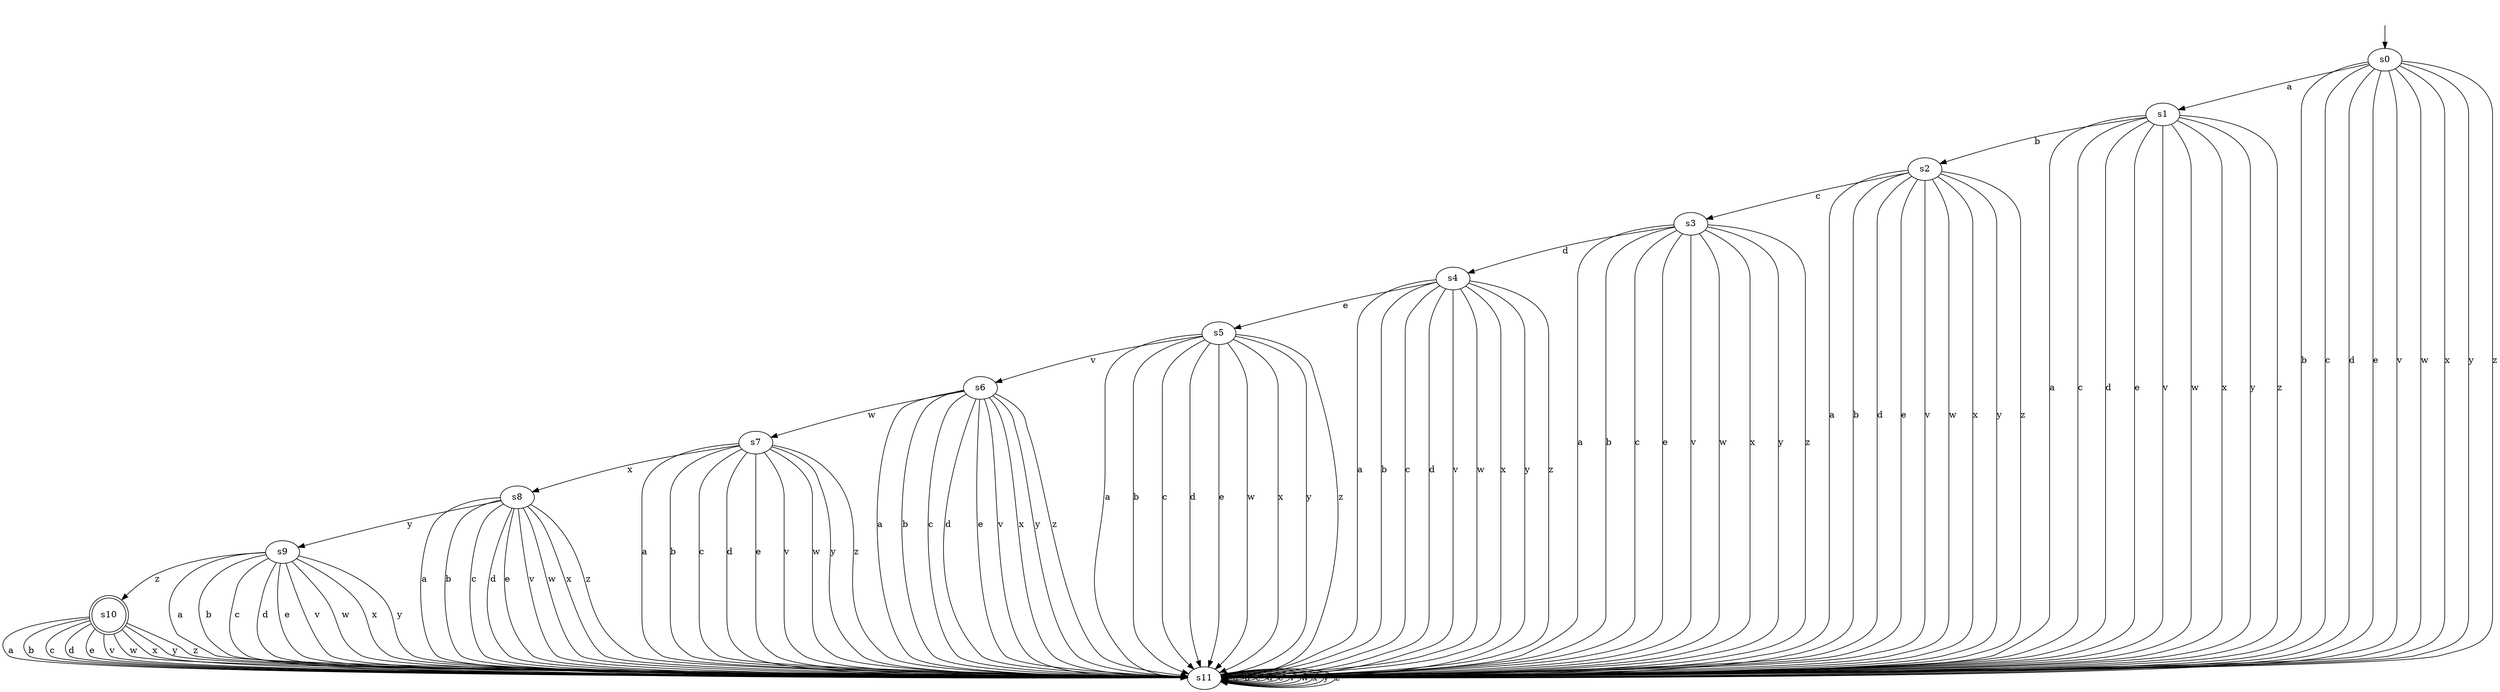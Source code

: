digraph pda_L10 {
s0 [label="s0"];
s1 [label="s1"];
s2 [label="s2"];
s3 [label="s3"];
s4 [label="s4"];
s5 [label="s5"];
s6 [label="s6"];
s7 [label="s7"];
s8 [label="s8"];
s9 [label="s9"];
s10 [label="s10", shape=doublecircle];
s11 [label="s11"];
s0 -> s1  [label="a"];
s0 -> s11  [label="b"];
s0 -> s11  [label="c"];
s0 -> s11  [label="d"];
s0 -> s11  [label="e"];
s0 -> s11  [label="v"];
s0 -> s11  [label="w"];
s0 -> s11  [label="x"];
s0 -> s11  [label="y"];
s0 -> s11  [label="z"];
s1 -> s11  [label="a"];
s1 -> s2  [label="b"];
s1 -> s11  [label="c"];
s1 -> s11  [label="d"];
s1 -> s11  [label="e"];
s1 -> s11  [label="v"];
s1 -> s11  [label="w"];
s1 -> s11  [label="x"];
s1 -> s11  [label="y"];
s1 -> s11  [label="z"];
s2 -> s11  [label="a"];
s2 -> s11  [label="b"];
s2 -> s3  [label="c"];
s2 -> s11  [label="d"];
s2 -> s11  [label="e"];
s2 -> s11  [label="v"];
s2 -> s11  [label="w"];
s2 -> s11  [label="x"];
s2 -> s11  [label="y"];
s2 -> s11  [label="z"];
s3 -> s11  [label="a"];
s3 -> s11  [label="b"];
s3 -> s11  [label="c"];
s3 -> s4  [label="d"];
s3 -> s11  [label="e"];
s3 -> s11  [label="v"];
s3 -> s11  [label="w"];
s3 -> s11  [label="x"];
s3 -> s11  [label="y"];
s3 -> s11  [label="z"];
s4 -> s11  [label="a"];
s4 -> s11  [label="b"];
s4 -> s11  [label="c"];
s4 -> s11  [label="d"];
s4 -> s5  [label="e"];
s4 -> s11  [label="v"];
s4 -> s11  [label="w"];
s4 -> s11  [label="x"];
s4 -> s11  [label="y"];
s4 -> s11  [label="z"];
s5 -> s11  [label="a"];
s5 -> s11  [label="b"];
s5 -> s11  [label="c"];
s5 -> s11  [label="d"];
s5 -> s11  [label="e"];
s5 -> s6  [label="v"];
s5 -> s11  [label="w"];
s5 -> s11  [label="x"];
s5 -> s11  [label="y"];
s5 -> s11  [label="z"];
s6 -> s11  [label="a"];
s6 -> s11  [label="b"];
s6 -> s11  [label="c"];
s6 -> s11  [label="d"];
s6 -> s11  [label="e"];
s6 -> s11  [label="v"];
s6 -> s7  [label="w"];
s6 -> s11  [label="x"];
s6 -> s11  [label="y"];
s6 -> s11  [label="z"];
s7 -> s11  [label="a"];
s7 -> s11  [label="b"];
s7 -> s11  [label="c"];
s7 -> s11  [label="d"];
s7 -> s11  [label="e"];
s7 -> s11  [label="v"];
s7 -> s11  [label="w"];
s7 -> s8  [label="x"];
s7 -> s11  [label="y"];
s7 -> s11  [label="z"];
s8 -> s11  [label="a"];
s8 -> s11  [label="b"];
s8 -> s11  [label="c"];
s8 -> s11  [label="d"];
s8 -> s11  [label="e"];
s8 -> s11  [label="v"];
s8 -> s11  [label="w"];
s8 -> s11  [label="x"];
s8 -> s9  [label="y"];
s8 -> s11  [label="z"];
s9 -> s11  [label="a"];
s9 -> s11  [label="b"];
s9 -> s11  [label="c"];
s9 -> s11  [label="d"];
s9 -> s11  [label="e"];
s9 -> s11  [label="v"];
s9 -> s11  [label="w"];
s9 -> s11  [label="x"];
s9 -> s11  [label="y"];
s9 -> s10  [label="z"];
s10 -> s11  [label="a"];
s10 -> s11  [label="b"];
s10 -> s11  [label="c"];
s10 -> s11  [label="d"];
s10 -> s11  [label="e"];
s10 -> s11  [label="v"];
s10 -> s11  [label="w"];
s10 -> s11  [label="x"];
s10 -> s11  [label="y"];
s10 -> s11  [label="z"];
s11 -> s11  [label="a"];
s11 -> s11  [label="b"];
s11 -> s11  [label="c"];
s11 -> s11  [label="d"];
s11 -> s11  [label="e"];
s11 -> s11  [label="v"];
s11 -> s11  [label="w"];
s11 -> s11  [label="x"];
s11 -> s11  [label="y"];
s11 -> s11  [label="z"];
__start0 [label="", shape=none];
__start0 -> s0  [label=""];
}
